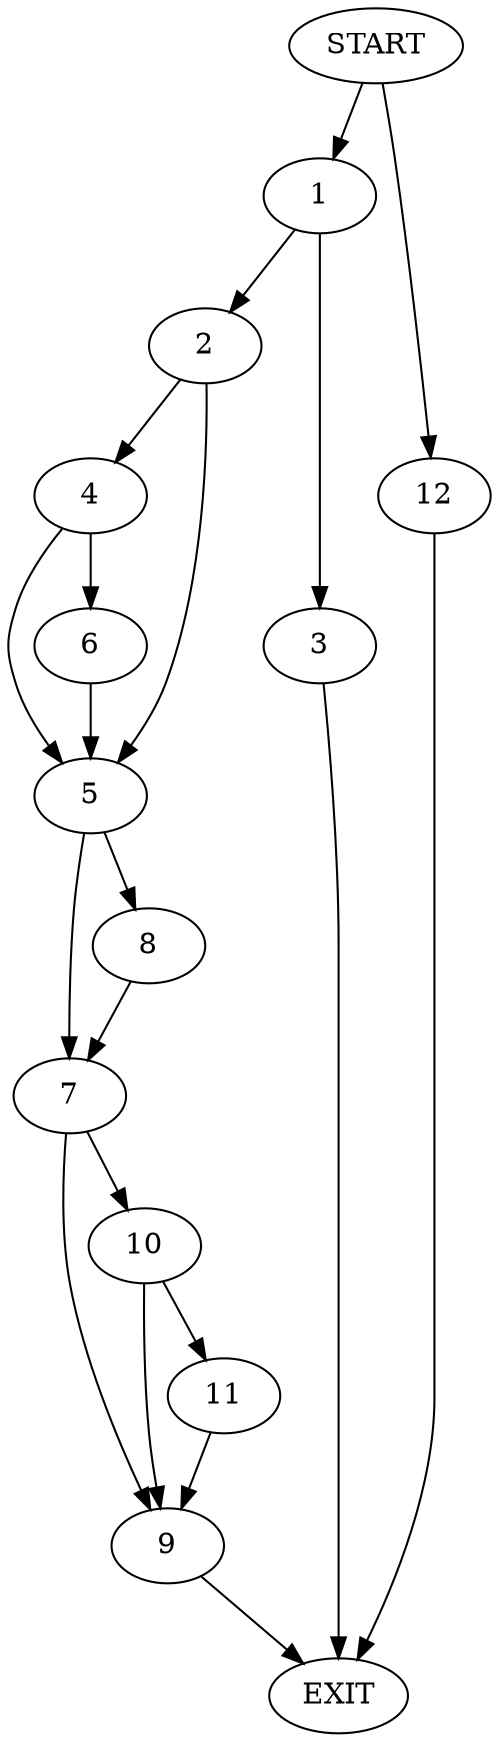 digraph {
0 [label="START"]
13 [label="EXIT"]
0 -> 1
1 -> 2
1 -> 3
3 -> 13
2 -> 4
2 -> 5
4 -> 6
4 -> 5
5 -> 7
5 -> 8
6 -> 5
7 -> 9
7 -> 10
8 -> 7
10 -> 9
10 -> 11
9 -> 13
11 -> 9
0 -> 12
12 -> 13
}
